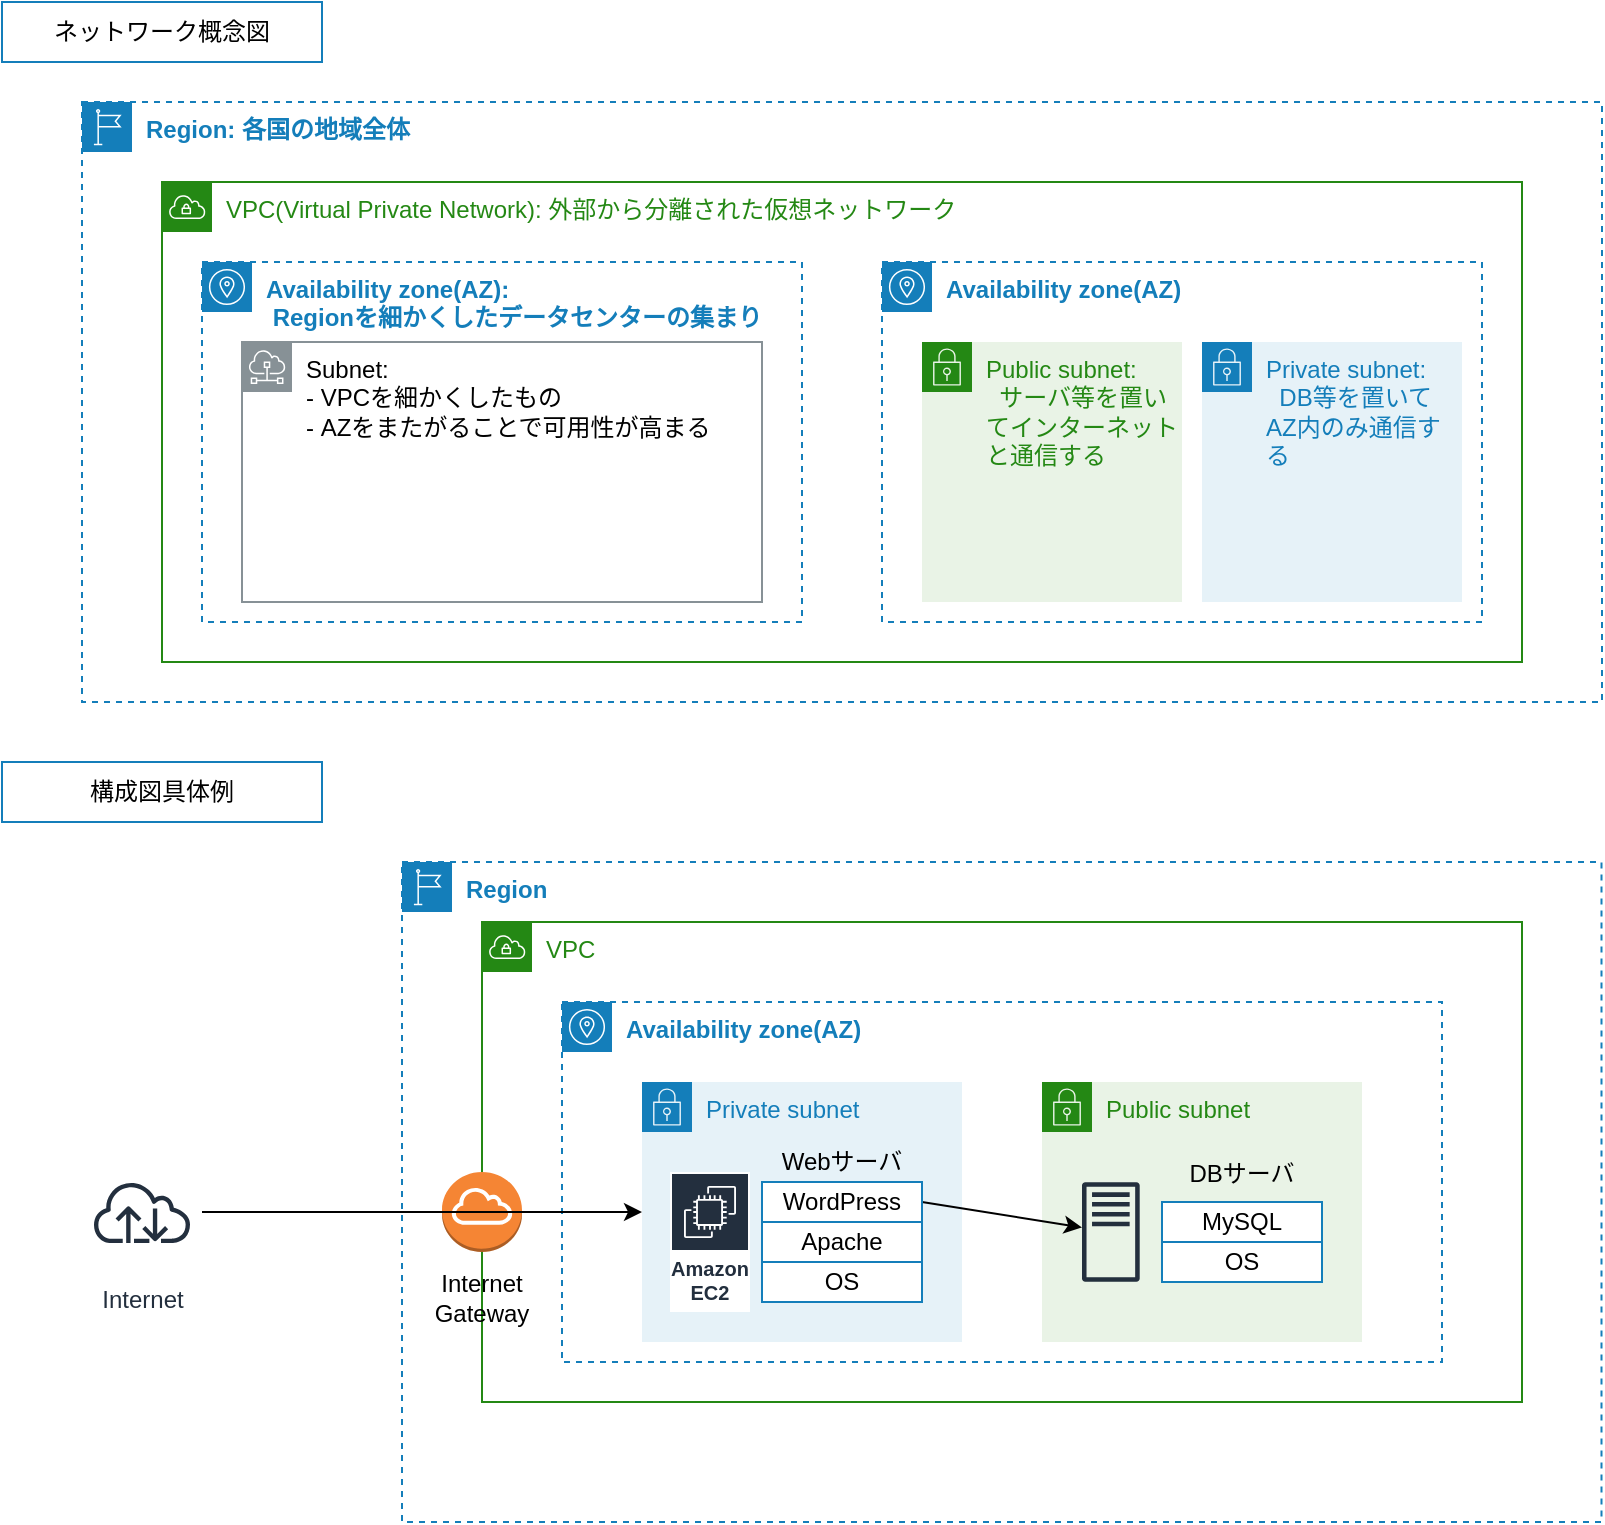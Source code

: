 <mxfile>
    <diagram id="Oxyvw645GoLEwMR0K196" name="ページ1">
        <mxGraphModel dx="947" dy="815" grid="1" gridSize="10" guides="1" tooltips="1" connect="1" arrows="1" fold="1" page="1" pageScale="1" pageWidth="827" pageHeight="1169" math="0" shadow="0">
            <root>
                <mxCell id="0"/>
                <mxCell id="1" parent="0"/>
                <mxCell id="24" value="Region" style="points=[[0,0],[0.25,0],[0.5,0],[0.75,0],[1,0],[1,0.25],[1,0.5],[1,0.75],[1,1],[0.75,1],[0.5,1],[0.25,1],[0,1],[0,0.75],[0,0.5],[0,0.25]];outlineConnect=0;gradientColor=none;html=1;whiteSpace=wrap;fontSize=12;fontStyle=1;container=1;pointerEvents=0;collapsible=0;recursiveResize=0;shape=mxgraph.aws4.group;grIcon=mxgraph.aws4.group_region;strokeColor=#147EBA;fillColor=none;verticalAlign=top;align=left;spacingLeft=30;fontColor=#147EBA;dashed=1;" parent="1" vertex="1">
                    <mxGeometry x="240" y="460" width="599.75" height="330" as="geometry"/>
                </mxCell>
                <mxCell id="28" value="&lt;font color=&quot;#248814&quot;&gt;VPC&lt;/font&gt;" style="points=[[0,0],[0.25,0],[0.5,0],[0.75,0],[1,0],[1,0.25],[1,0.5],[1,0.75],[1,1],[0.75,1],[0.5,1],[0.25,1],[0,1],[0,0.75],[0,0.5],[0,0.25]];outlineConnect=0;gradientColor=none;html=1;whiteSpace=wrap;fontSize=12;fontStyle=0;container=1;pointerEvents=0;collapsible=0;recursiveResize=0;shape=mxgraph.aws4.group;grIcon=mxgraph.aws4.group_vpc;strokeColor=#248814;fillColor=none;verticalAlign=top;align=left;spacingLeft=30;fontColor=#AAB7B8;dashed=0;" parent="24" vertex="1">
                    <mxGeometry x="40" y="30" width="520" height="240" as="geometry"/>
                </mxCell>
                <mxCell id="25" value="&lt;font color=&quot;#147eba&quot;&gt;Availability zone(AZ)&lt;/font&gt;" style="sketch=0;outlineConnect=0;gradientColor=none;html=1;whiteSpace=wrap;fontSize=12;fontStyle=1;shape=mxgraph.aws4.group;grIcon=mxgraph.aws4.group_availability_zone;strokeColor=#147EBA;fillColor=none;verticalAlign=top;align=left;spacingLeft=30;fontColor=#545B64;dashed=1;" parent="28" vertex="1">
                    <mxGeometry x="40" y="40" width="440" height="180" as="geometry"/>
                </mxCell>
                <mxCell id="30" value="Private subnet" style="points=[[0,0],[0.25,0],[0.5,0],[0.75,0],[1,0],[1,0.25],[1,0.5],[1,0.75],[1,1],[0.75,1],[0.5,1],[0.25,1],[0,1],[0,0.75],[0,0.5],[0,0.25]];outlineConnect=0;gradientColor=none;html=1;whiteSpace=wrap;fontSize=12;fontStyle=0;container=1;pointerEvents=0;collapsible=0;recursiveResize=0;shape=mxgraph.aws4.group;grIcon=mxgraph.aws4.group_security_group;grStroke=0;strokeColor=#147EBA;fillColor=#E6F2F8;verticalAlign=top;align=left;spacingLeft=30;fontColor=#147EBA;dashed=0;" parent="28" vertex="1">
                    <mxGeometry x="80" y="80" width="160" height="130" as="geometry"/>
                </mxCell>
                <mxCell id="36" value="Apache" style="rounded=0;whiteSpace=wrap;html=1;strokeColor=#147EBA;fontColor=#000000;" parent="30" vertex="1">
                    <mxGeometry x="60" y="70" width="80" height="20" as="geometry"/>
                </mxCell>
                <mxCell id="29" value="Public subnet" style="points=[[0,0],[0.25,0],[0.5,0],[0.75,0],[1,0],[1,0.25],[1,0.5],[1,0.75],[1,1],[0.75,1],[0.5,1],[0.25,1],[0,1],[0,0.75],[0,0.5],[0,0.25]];outlineConnect=0;gradientColor=none;html=1;whiteSpace=wrap;fontSize=12;fontStyle=0;container=1;pointerEvents=0;collapsible=0;recursiveResize=0;shape=mxgraph.aws4.group;grIcon=mxgraph.aws4.group_security_group;grStroke=0;strokeColor=#248814;fillColor=#E9F3E6;verticalAlign=top;align=left;spacingLeft=30;fontColor=#248814;dashed=0;" parent="28" vertex="1">
                    <mxGeometry x="280" y="80" width="160" height="130" as="geometry"/>
                </mxCell>
                <mxCell id="48" style="edgeStyle=none;html=1;exitX=1;exitY=0.5;exitDx=0;exitDy=0;fontColor=#000;" parent="28" source="34" target="42" edge="1">
                    <mxGeometry relative="1" as="geometry"/>
                </mxCell>
                <mxCell id="34" value="WordPress" style="rounded=0;whiteSpace=wrap;html=1;strokeColor=#147EBA;fontColor=#000000;" parent="28" vertex="1">
                    <mxGeometry x="140" y="130" width="80" height="20" as="geometry"/>
                </mxCell>
                <mxCell id="33" value="&lt;font color=&quot;#000000&quot;&gt;Webサーバ&lt;br&gt;&lt;/font&gt;" style="rounded=0;whiteSpace=wrap;html=1;strokeColor=none;fontColor=#248814;fillColor=none;" parent="28" vertex="1">
                    <mxGeometry x="140" y="107.5" width="80" height="25" as="geometry"/>
                </mxCell>
                <mxCell id="37" value="OS" style="rounded=0;whiteSpace=wrap;html=1;strokeColor=#147EBA;fontColor=#000000;" parent="28" vertex="1">
                    <mxGeometry x="140" y="170" width="80" height="20" as="geometry"/>
                </mxCell>
                <mxCell id="38" value="OS" style="rounded=0;whiteSpace=wrap;html=1;strokeColor=#147EBA;fontColor=#000000;" parent="28" vertex="1">
                    <mxGeometry x="340" y="160" width="80" height="20" as="geometry"/>
                </mxCell>
                <mxCell id="39" value="MySQL" style="rounded=0;whiteSpace=wrap;html=1;strokeColor=#147EBA;fontColor=#000000;" parent="28" vertex="1">
                    <mxGeometry x="340" y="140" width="80" height="20" as="geometry"/>
                </mxCell>
                <mxCell id="41" value="&lt;font color=&quot;#000000&quot;&gt;DBサーバ&lt;br&gt;&lt;/font&gt;" style="rounded=0;whiteSpace=wrap;html=1;strokeColor=none;fontColor=#248814;fillColor=none;" parent="28" vertex="1">
                    <mxGeometry x="340" y="113.75" width="80" height="25" as="geometry"/>
                </mxCell>
                <mxCell id="42" value="" style="sketch=0;outlineConnect=0;fontColor=#232F3E;gradientColor=none;fillColor=#232F3D;strokeColor=none;dashed=0;verticalLabelPosition=bottom;verticalAlign=top;align=center;html=1;fontSize=12;fontStyle=0;aspect=fixed;pointerEvents=1;shape=mxgraph.aws4.traditional_server;" parent="28" vertex="1">
                    <mxGeometry x="300" y="130" width="28.85" height="50" as="geometry"/>
                </mxCell>
                <mxCell id="23" value="&lt;font color=&quot;#000000&quot;&gt;Internet&lt;br&gt;Gateway&lt;/font&gt;" style="rounded=0;whiteSpace=wrap;html=1;strokeColor=none;fontColor=#248814;fillColor=none;" parent="28" vertex="1">
                    <mxGeometry x="-40" y="170" width="80" height="35" as="geometry"/>
                </mxCell>
                <mxCell id="21" value="" style="outlineConnect=0;dashed=0;verticalLabelPosition=bottom;verticalAlign=top;align=center;html=1;shape=mxgraph.aws3.internet_gateway;fillColor=#F58534;gradientColor=none;strokeColor=#147EBA;fontColor=#248814;" parent="28" vertex="1">
                    <mxGeometry x="-20" y="125" width="40" height="40" as="geometry"/>
                </mxCell>
                <mxCell id="49" value="Amazon EC2" style="sketch=0;outlineConnect=0;fontColor=#232F3E;gradientColor=none;strokeColor=#ffffff;fillColor=#232F3E;dashed=0;verticalLabelPosition=middle;verticalAlign=bottom;align=center;html=1;whiteSpace=wrap;fontSize=10;fontStyle=1;spacing=3;shape=mxgraph.aws4.productIcon;prIcon=mxgraph.aws4.ec2;" vertex="1" parent="28">
                    <mxGeometry x="94.0" y="125" width="40" height="70" as="geometry"/>
                </mxCell>
                <mxCell id="45" value="" style="edgeStyle=none;html=1;fontColor=#000;" parent="1" source="44" target="30" edge="1">
                    <mxGeometry relative="1" as="geometry">
                        <mxPoint x="350" y="644" as="targetPoint"/>
                    </mxGeometry>
                </mxCell>
                <mxCell id="4" value="Region: 各国の地域全体" style="points=[[0,0],[0.25,0],[0.5,0],[0.75,0],[1,0],[1,0.25],[1,0.5],[1,0.75],[1,1],[0.75,1],[0.5,1],[0.25,1],[0,1],[0,0.75],[0,0.5],[0,0.25]];outlineConnect=0;gradientColor=none;html=1;whiteSpace=wrap;fontSize=12;fontStyle=1;container=1;pointerEvents=0;collapsible=0;recursiveResize=0;shape=mxgraph.aws4.group;grIcon=mxgraph.aws4.group_region;strokeColor=#147EBA;fillColor=none;verticalAlign=top;align=left;spacingLeft=30;fontColor=#147EBA;dashed=1;" parent="1" vertex="1">
                    <mxGeometry x="80" y="80" width="760" height="300" as="geometry"/>
                </mxCell>
                <mxCell id="6" value="&lt;font color=&quot;#147eba&quot;&gt;Availability zone(AZ)&lt;/font&gt;" style="sketch=0;outlineConnect=0;gradientColor=none;html=1;whiteSpace=wrap;fontSize=12;fontStyle=1;shape=mxgraph.aws4.group;grIcon=mxgraph.aws4.group_availability_zone;strokeColor=#147EBA;fillColor=none;verticalAlign=top;align=left;spacingLeft=30;fontColor=#545B64;dashed=1;" parent="4" vertex="1">
                    <mxGeometry x="400" y="80" width="300" height="180" as="geometry"/>
                </mxCell>
                <mxCell id="5" value="&lt;font color=&quot;#147eba&quot;&gt;Availability zone(AZ): &lt;br&gt;&amp;nbsp;Regionを細かくしたデータセンターの集まり&lt;/font&gt;" style="sketch=0;outlineConnect=0;gradientColor=none;html=1;whiteSpace=wrap;fontSize=12;fontStyle=1;shape=mxgraph.aws4.group;grIcon=mxgraph.aws4.group_availability_zone;strokeColor=#147EBA;fillColor=none;verticalAlign=top;align=left;spacingLeft=30;fontColor=#545B64;dashed=1;" parent="4" vertex="1">
                    <mxGeometry x="60" y="80" width="300" height="180" as="geometry"/>
                </mxCell>
                <mxCell id="8" value="&lt;font color=&quot;#000000&quot;&gt;Subnet:&lt;br&gt;- VPCを細かくしたもの&lt;br&gt;- AZをまたがることで可用性が高まる&lt;br&gt;&lt;/font&gt;" style="sketch=0;outlineConnect=0;gradientColor=none;html=1;whiteSpace=wrap;fontSize=12;fontStyle=0;shape=mxgraph.aws4.group;grIcon=mxgraph.aws4.group_subnet;strokeColor=#879196;fillColor=none;verticalAlign=top;align=left;spacingLeft=30;fontColor=#879196;dashed=0;" parent="4" vertex="1">
                    <mxGeometry x="80" y="120" width="260" height="130" as="geometry"/>
                </mxCell>
                <mxCell id="18" value="&lt;font color=&quot;#248814&quot;&gt;VPC(Virtual Private Network): 外部から分離された仮想ネットワーク&lt;/font&gt;" style="points=[[0,0],[0.25,0],[0.5,0],[0.75,0],[1,0],[1,0.25],[1,0.5],[1,0.75],[1,1],[0.75,1],[0.5,1],[0.25,1],[0,1],[0,0.75],[0,0.5],[0,0.25]];outlineConnect=0;gradientColor=none;html=1;whiteSpace=wrap;fontSize=12;fontStyle=0;container=1;pointerEvents=0;collapsible=0;recursiveResize=0;shape=mxgraph.aws4.group;grIcon=mxgraph.aws4.group_vpc;strokeColor=#248814;fillColor=none;verticalAlign=top;align=left;spacingLeft=30;fontColor=#AAB7B8;dashed=0;" parent="4" vertex="1">
                    <mxGeometry x="40" y="40" width="680" height="240" as="geometry"/>
                </mxCell>
                <mxCell id="19" value="Public subnet:&amp;nbsp;&lt;br&gt;&amp;nbsp; サーバ等を置いてインターネットと通信する" style="points=[[0,0],[0.25,0],[0.5,0],[0.75,0],[1,0],[1,0.25],[1,0.5],[1,0.75],[1,1],[0.75,1],[0.5,1],[0.25,1],[0,1],[0,0.75],[0,0.5],[0,0.25]];outlineConnect=0;gradientColor=none;html=1;whiteSpace=wrap;fontSize=12;fontStyle=0;container=1;pointerEvents=0;collapsible=0;recursiveResize=0;shape=mxgraph.aws4.group;grIcon=mxgraph.aws4.group_security_group;grStroke=0;strokeColor=#248814;fillColor=#E9F3E6;verticalAlign=top;align=left;spacingLeft=30;fontColor=#248814;dashed=0;" parent="18" vertex="1">
                    <mxGeometry x="380" y="80" width="130" height="130" as="geometry"/>
                </mxCell>
                <mxCell id="20" value="Private subnet:&lt;br&gt;&amp;nbsp; DB等を置いてAZ内のみ通信する" style="points=[[0,0],[0.25,0],[0.5,0],[0.75,0],[1,0],[1,0.25],[1,0.5],[1,0.75],[1,1],[0.75,1],[0.5,1],[0.25,1],[0,1],[0,0.75],[0,0.5],[0,0.25]];outlineConnect=0;gradientColor=none;html=1;whiteSpace=wrap;fontSize=12;fontStyle=0;container=1;pointerEvents=0;collapsible=0;recursiveResize=0;shape=mxgraph.aws4.group;grIcon=mxgraph.aws4.group_security_group;grStroke=0;strokeColor=#147EBA;fillColor=#E6F2F8;verticalAlign=top;align=left;spacingLeft=30;fontColor=#147EBA;dashed=0;" parent="4" vertex="1">
                    <mxGeometry x="560" y="120" width="130" height="130" as="geometry"/>
                </mxCell>
                <mxCell id="13" value="ネットワーク概念図" style="rounded=0;whiteSpace=wrap;html=1;strokeColor=#147EBA;fontColor=#000000;" parent="1" vertex="1">
                    <mxGeometry x="40" y="30" width="160" height="30" as="geometry"/>
                </mxCell>
                <mxCell id="14" value="構成図具体例" style="rounded=0;whiteSpace=wrap;html=1;strokeColor=#147EBA;fontColor=#000000;" parent="1" vertex="1">
                    <mxGeometry x="40" y="410" width="160" height="30" as="geometry"/>
                </mxCell>
                <mxCell id="44" value="Internet" style="sketch=0;outlineConnect=0;fontColor=#232F3E;gradientColor=none;strokeColor=#232F3E;fillColor=#ffffff;dashed=0;verticalLabelPosition=bottom;verticalAlign=top;align=center;html=1;fontSize=12;fontStyle=0;aspect=fixed;shape=mxgraph.aws4.resourceIcon;resIcon=mxgraph.aws4.internet;" parent="1" vertex="1">
                    <mxGeometry x="80" y="605" width="60" height="60" as="geometry"/>
                </mxCell>
            </root>
        </mxGraphModel>
    </diagram>
</mxfile>